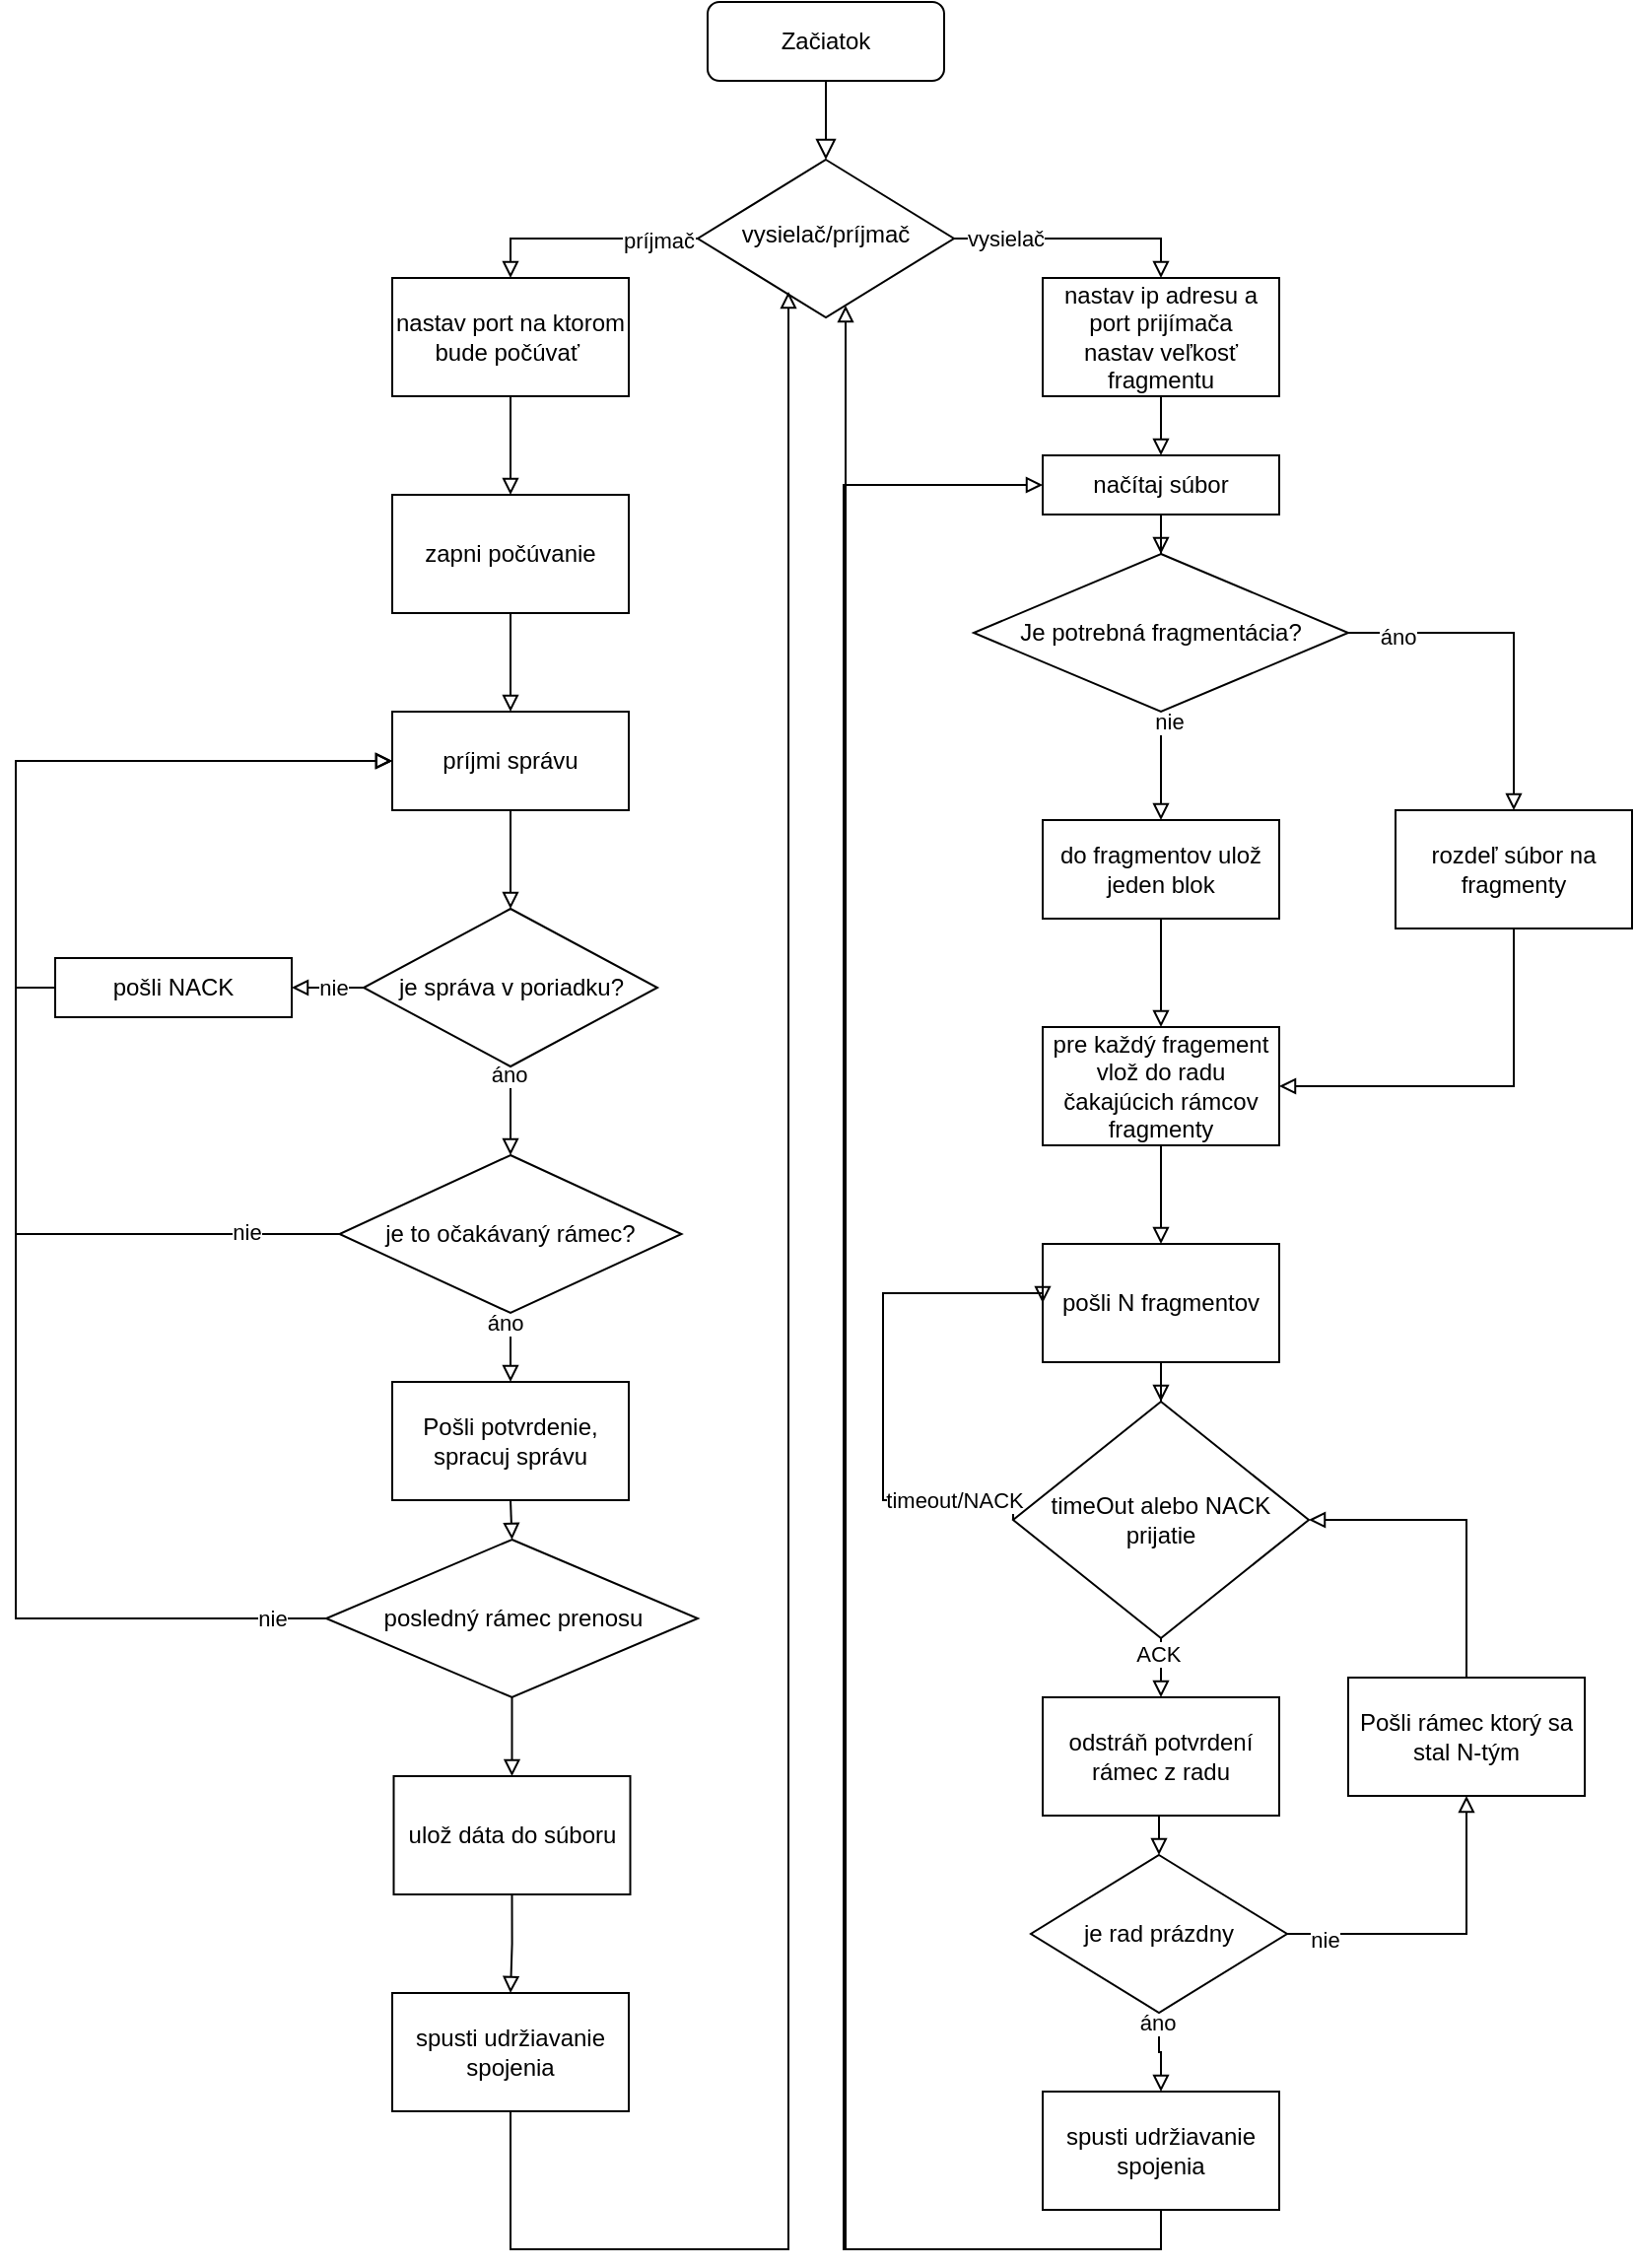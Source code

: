 <mxfile version="15.8.3" type="device"><diagram id="C5RBs43oDa-KdzZeNtuy" name="Page-1"><mxGraphModel dx="2249" dy="798" grid="1" gridSize="10" guides="1" tooltips="1" connect="1" arrows="1" fold="1" page="1" pageScale="1" pageWidth="827" pageHeight="1169" math="0" shadow="0"><root><mxCell id="WIyWlLk6GJQsqaUBKTNV-0"/><mxCell id="WIyWlLk6GJQsqaUBKTNV-1" parent="WIyWlLk6GJQsqaUBKTNV-0"/><mxCell id="WIyWlLk6GJQsqaUBKTNV-2" value="" style="rounded=0;html=1;jettySize=auto;orthogonalLoop=1;fontSize=11;endArrow=block;endFill=0;endSize=8;strokeWidth=1;shadow=0;labelBackgroundColor=none;edgeStyle=orthogonalEdgeStyle;" parent="WIyWlLk6GJQsqaUBKTNV-1" source="WIyWlLk6GJQsqaUBKTNV-3" target="WIyWlLk6GJQsqaUBKTNV-6" edge="1"><mxGeometry relative="1" as="geometry"/></mxCell><mxCell id="WIyWlLk6GJQsqaUBKTNV-3" value="Začiatok" style="rounded=1;whiteSpace=wrap;html=1;fontSize=12;glass=0;strokeWidth=1;shadow=0;" parent="WIyWlLk6GJQsqaUBKTNV-1" vertex="1"><mxGeometry x="281" width="120" height="40" as="geometry"/></mxCell><mxCell id="QELpkBBR4qsPqBrpAhZM-0" style="edgeStyle=orthogonalEdgeStyle;rounded=0;orthogonalLoop=1;jettySize=auto;html=1;entryX=0.5;entryY=0;entryDx=0;entryDy=0;endArrow=block;endFill=0;" edge="1" parent="WIyWlLk6GJQsqaUBKTNV-1" source="WIyWlLk6GJQsqaUBKTNV-6" target="QELpkBBR4qsPqBrpAhZM-4"><mxGeometry relative="1" as="geometry"><mxPoint x="461" y="120" as="targetPoint"/></mxGeometry></mxCell><mxCell id="QELpkBBR4qsPqBrpAhZM-1" value="vysielač" style="edgeLabel;html=1;align=center;verticalAlign=middle;resizable=0;points=[];" vertex="1" connectable="0" parent="QELpkBBR4qsPqBrpAhZM-0"><mxGeometry x="-0.764" y="3" relative="1" as="geometry"><mxPoint x="11" y="3" as="offset"/></mxGeometry></mxCell><mxCell id="QELpkBBR4qsPqBrpAhZM-2" style="edgeStyle=orthogonalEdgeStyle;rounded=0;orthogonalLoop=1;jettySize=auto;html=1;exitX=0;exitY=0.5;exitDx=0;exitDy=0;endArrow=block;endFill=0;entryX=0.5;entryY=0;entryDx=0;entryDy=0;" edge="1" parent="WIyWlLk6GJQsqaUBKTNV-1" source="WIyWlLk6GJQsqaUBKTNV-6" target="QELpkBBR4qsPqBrpAhZM-3"><mxGeometry relative="1" as="geometry"><mxPoint x="161" y="120" as="targetPoint"/></mxGeometry></mxCell><mxCell id="QELpkBBR4qsPqBrpAhZM-7" value="príjmač" style="edgeLabel;html=1;align=center;verticalAlign=middle;resizable=0;points=[];" vertex="1" connectable="0" parent="QELpkBBR4qsPqBrpAhZM-2"><mxGeometry x="-0.64" y="1" relative="1" as="geometry"><mxPoint as="offset"/></mxGeometry></mxCell><mxCell id="WIyWlLk6GJQsqaUBKTNV-6" value="vysielač/príjmač" style="rhombus;whiteSpace=wrap;html=1;shadow=0;fontFamily=Helvetica;fontSize=12;align=center;strokeWidth=1;spacing=6;spacingTop=-4;" parent="WIyWlLk6GJQsqaUBKTNV-1" vertex="1"><mxGeometry x="276" y="80" width="130" height="80" as="geometry"/></mxCell><mxCell id="QELpkBBR4qsPqBrpAhZM-47" style="edgeStyle=orthogonalEdgeStyle;rounded=0;orthogonalLoop=1;jettySize=auto;html=1;exitX=0.5;exitY=1;exitDx=0;exitDy=0;endArrow=block;endFill=0;" edge="1" parent="WIyWlLk6GJQsqaUBKTNV-1" source="QELpkBBR4qsPqBrpAhZM-3" target="QELpkBBR4qsPqBrpAhZM-46"><mxGeometry relative="1" as="geometry"/></mxCell><mxCell id="QELpkBBR4qsPqBrpAhZM-3" value="nastav port na ktorom bude počúvať&amp;nbsp;" style="rounded=0;whiteSpace=wrap;html=1;" vertex="1" parent="WIyWlLk6GJQsqaUBKTNV-1"><mxGeometry x="121" y="140" width="120" height="60" as="geometry"/></mxCell><mxCell id="QELpkBBR4qsPqBrpAhZM-10" style="edgeStyle=orthogonalEdgeStyle;rounded=0;orthogonalLoop=1;jettySize=auto;html=1;exitX=0.5;exitY=1;exitDx=0;exitDy=0;entryX=0.5;entryY=0;entryDx=0;entryDy=0;endArrow=block;endFill=0;" edge="1" parent="WIyWlLk6GJQsqaUBKTNV-1" source="QELpkBBR4qsPqBrpAhZM-4" target="QELpkBBR4qsPqBrpAhZM-9"><mxGeometry relative="1" as="geometry"/></mxCell><mxCell id="QELpkBBR4qsPqBrpAhZM-4" value="nastav ip adresu a port prijímača&lt;br&gt;nastav veľkosť fragmentu" style="rounded=0;whiteSpace=wrap;html=1;" vertex="1" parent="WIyWlLk6GJQsqaUBKTNV-1"><mxGeometry x="451" y="140" width="120" height="60" as="geometry"/></mxCell><mxCell id="QELpkBBR4qsPqBrpAhZM-14" style="edgeStyle=orthogonalEdgeStyle;rounded=0;orthogonalLoop=1;jettySize=auto;html=1;exitX=0.5;exitY=1;exitDx=0;exitDy=0;endArrow=block;endFill=0;" edge="1" parent="WIyWlLk6GJQsqaUBKTNV-1" source="QELpkBBR4qsPqBrpAhZM-9" target="QELpkBBR4qsPqBrpAhZM-13"><mxGeometry relative="1" as="geometry"/></mxCell><mxCell id="QELpkBBR4qsPqBrpAhZM-9" value="načítaj súbor" style="rounded=0;whiteSpace=wrap;html=1;" vertex="1" parent="WIyWlLk6GJQsqaUBKTNV-1"><mxGeometry x="451" y="230" width="120" height="30" as="geometry"/></mxCell><mxCell id="QELpkBBR4qsPqBrpAhZM-15" style="edgeStyle=orthogonalEdgeStyle;rounded=0;orthogonalLoop=1;jettySize=auto;html=1;exitX=0.5;exitY=1;exitDx=0;exitDy=0;endArrow=block;endFill=0;" edge="1" parent="WIyWlLk6GJQsqaUBKTNV-1" source="QELpkBBR4qsPqBrpAhZM-13" target="QELpkBBR4qsPqBrpAhZM-22"><mxGeometry relative="1" as="geometry"><mxPoint x="510" y="540" as="targetPoint"/></mxGeometry></mxCell><mxCell id="QELpkBBR4qsPqBrpAhZM-16" value="nie" style="edgeLabel;html=1;align=center;verticalAlign=middle;resizable=0;points=[];" vertex="1" connectable="0" parent="QELpkBBR4qsPqBrpAhZM-15"><mxGeometry x="-0.838" y="4" relative="1" as="geometry"><mxPoint as="offset"/></mxGeometry></mxCell><mxCell id="QELpkBBR4qsPqBrpAhZM-18" style="edgeStyle=orthogonalEdgeStyle;rounded=0;orthogonalLoop=1;jettySize=auto;html=1;exitX=1;exitY=0.5;exitDx=0;exitDy=0;endArrow=block;endFill=0;entryX=0.5;entryY=0;entryDx=0;entryDy=0;" edge="1" parent="WIyWlLk6GJQsqaUBKTNV-1" source="QELpkBBR4qsPqBrpAhZM-13" target="QELpkBBR4qsPqBrpAhZM-19"><mxGeometry relative="1" as="geometry"><mxPoint x="720" y="400" as="targetPoint"/></mxGeometry></mxCell><mxCell id="QELpkBBR4qsPqBrpAhZM-20" value="áno" style="edgeLabel;html=1;align=center;verticalAlign=middle;resizable=0;points=[];" vertex="1" connectable="0" parent="QELpkBBR4qsPqBrpAhZM-18"><mxGeometry x="-0.714" y="-2" relative="1" as="geometry"><mxPoint as="offset"/></mxGeometry></mxCell><mxCell id="QELpkBBR4qsPqBrpAhZM-13" value="Je potrebná fragmentácia?" style="rhombus;whiteSpace=wrap;html=1;" vertex="1" parent="WIyWlLk6GJQsqaUBKTNV-1"><mxGeometry x="416" y="280" width="190" height="80" as="geometry"/></mxCell><mxCell id="QELpkBBR4qsPqBrpAhZM-24" style="edgeStyle=orthogonalEdgeStyle;rounded=0;orthogonalLoop=1;jettySize=auto;html=1;exitX=0.5;exitY=1;exitDx=0;exitDy=0;endArrow=block;endFill=0;" edge="1" parent="WIyWlLk6GJQsqaUBKTNV-1" source="QELpkBBR4qsPqBrpAhZM-17" target="QELpkBBR4qsPqBrpAhZM-25"><mxGeometry relative="1" as="geometry"><mxPoint x="510" y="625" as="targetPoint"/></mxGeometry></mxCell><mxCell id="QELpkBBR4qsPqBrpAhZM-17" value="pre každý fragement&lt;br&gt;vlož do radu čakajúcich rámcov fragmenty" style="rounded=0;whiteSpace=wrap;html=1;" vertex="1" parent="WIyWlLk6GJQsqaUBKTNV-1"><mxGeometry x="451" y="520" width="120" height="60" as="geometry"/></mxCell><mxCell id="QELpkBBR4qsPqBrpAhZM-21" style="edgeStyle=orthogonalEdgeStyle;rounded=0;orthogonalLoop=1;jettySize=auto;html=1;exitX=0.5;exitY=1;exitDx=0;exitDy=0;entryX=1;entryY=0.5;entryDx=0;entryDy=0;endArrow=block;endFill=0;" edge="1" parent="WIyWlLk6GJQsqaUBKTNV-1" source="QELpkBBR4qsPqBrpAhZM-19" target="QELpkBBR4qsPqBrpAhZM-17"><mxGeometry relative="1" as="geometry"/></mxCell><mxCell id="QELpkBBR4qsPqBrpAhZM-19" value="rozdeľ súbor na fragmenty" style="rounded=0;whiteSpace=wrap;html=1;" vertex="1" parent="WIyWlLk6GJQsqaUBKTNV-1"><mxGeometry x="630" y="410" width="120" height="60" as="geometry"/></mxCell><mxCell id="QELpkBBR4qsPqBrpAhZM-23" style="edgeStyle=orthogonalEdgeStyle;rounded=0;orthogonalLoop=1;jettySize=auto;html=1;endArrow=block;endFill=0;" edge="1" parent="WIyWlLk6GJQsqaUBKTNV-1" source="QELpkBBR4qsPqBrpAhZM-22" target="QELpkBBR4qsPqBrpAhZM-17"><mxGeometry relative="1" as="geometry"/></mxCell><mxCell id="QELpkBBR4qsPqBrpAhZM-22" value="do fragmentov ulož jeden blok" style="rounded=0;whiteSpace=wrap;html=1;" vertex="1" parent="WIyWlLk6GJQsqaUBKTNV-1"><mxGeometry x="451" y="415" width="120" height="50" as="geometry"/></mxCell><mxCell id="QELpkBBR4qsPqBrpAhZM-26" style="edgeStyle=orthogonalEdgeStyle;rounded=0;orthogonalLoop=1;jettySize=auto;html=1;exitX=0.5;exitY=1;exitDx=0;exitDy=0;endArrow=block;endFill=0;" edge="1" parent="WIyWlLk6GJQsqaUBKTNV-1" source="QELpkBBR4qsPqBrpAhZM-25" target="QELpkBBR4qsPqBrpAhZM-27"><mxGeometry relative="1" as="geometry"><mxPoint x="510" y="745" as="targetPoint"/></mxGeometry></mxCell><mxCell id="QELpkBBR4qsPqBrpAhZM-25" value="pošli N fragmentov" style="rounded=0;whiteSpace=wrap;html=1;" vertex="1" parent="WIyWlLk6GJQsqaUBKTNV-1"><mxGeometry x="451" y="630" width="120" height="60" as="geometry"/></mxCell><mxCell id="QELpkBBR4qsPqBrpAhZM-28" style="edgeStyle=orthogonalEdgeStyle;rounded=0;orthogonalLoop=1;jettySize=auto;html=1;exitX=0;exitY=0.5;exitDx=0;exitDy=0;entryX=0;entryY=0.5;entryDx=0;entryDy=0;endArrow=block;endFill=0;" edge="1" parent="WIyWlLk6GJQsqaUBKTNV-1" source="QELpkBBR4qsPqBrpAhZM-27" target="QELpkBBR4qsPqBrpAhZM-25"><mxGeometry relative="1" as="geometry"><Array as="points"><mxPoint x="436" y="760"/><mxPoint x="370" y="760"/><mxPoint x="370" y="655"/><mxPoint x="451" y="655"/></Array></mxGeometry></mxCell><mxCell id="QELpkBBR4qsPqBrpAhZM-29" value="timeout/NACK" style="edgeLabel;html=1;align=center;verticalAlign=middle;resizable=0;points=[];" vertex="1" connectable="0" parent="QELpkBBR4qsPqBrpAhZM-28"><mxGeometry x="-0.864" y="-3" relative="1" as="geometry"><mxPoint x="-22" y="3" as="offset"/></mxGeometry></mxCell><mxCell id="QELpkBBR4qsPqBrpAhZM-30" style="edgeStyle=orthogonalEdgeStyle;rounded=0;orthogonalLoop=1;jettySize=auto;html=1;exitX=0.5;exitY=1;exitDx=0;exitDy=0;endArrow=block;endFill=0;" edge="1" parent="WIyWlLk6GJQsqaUBKTNV-1" source="QELpkBBR4qsPqBrpAhZM-27" target="QELpkBBR4qsPqBrpAhZM-32"><mxGeometry relative="1" as="geometry"><mxPoint x="510" y="905" as="targetPoint"/></mxGeometry></mxCell><mxCell id="QELpkBBR4qsPqBrpAhZM-31" value="ACK&amp;nbsp;" style="edgeLabel;html=1;align=center;verticalAlign=middle;resizable=0;points=[];" vertex="1" connectable="0" parent="QELpkBBR4qsPqBrpAhZM-30"><mxGeometry x="-0.709" relative="1" as="geometry"><mxPoint as="offset"/></mxGeometry></mxCell><mxCell id="QELpkBBR4qsPqBrpAhZM-27" value="timeOut alebo NACK&lt;br&gt;prijatie" style="rhombus;whiteSpace=wrap;html=1;" vertex="1" parent="WIyWlLk6GJQsqaUBKTNV-1"><mxGeometry x="436" y="710" width="150" height="120" as="geometry"/></mxCell><mxCell id="QELpkBBR4qsPqBrpAhZM-37" style="edgeStyle=orthogonalEdgeStyle;rounded=0;orthogonalLoop=1;jettySize=auto;html=1;exitX=0.5;exitY=1;exitDx=0;exitDy=0;entryX=0.5;entryY=0;entryDx=0;entryDy=0;endArrow=block;endFill=0;" edge="1" parent="WIyWlLk6GJQsqaUBKTNV-1" source="QELpkBBR4qsPqBrpAhZM-32" target="QELpkBBR4qsPqBrpAhZM-36"><mxGeometry relative="1" as="geometry"/></mxCell><mxCell id="QELpkBBR4qsPqBrpAhZM-32" value="odstráň potvrdení rámec z radu" style="rounded=0;whiteSpace=wrap;html=1;" vertex="1" parent="WIyWlLk6GJQsqaUBKTNV-1"><mxGeometry x="451" y="860" width="120" height="60" as="geometry"/></mxCell><mxCell id="QELpkBBR4qsPqBrpAhZM-35" style="edgeStyle=orthogonalEdgeStyle;rounded=0;orthogonalLoop=1;jettySize=auto;html=1;exitX=0.5;exitY=0;exitDx=0;exitDy=0;entryX=1;entryY=0.5;entryDx=0;entryDy=0;endArrow=block;endFill=0;" edge="1" parent="WIyWlLk6GJQsqaUBKTNV-1" source="QELpkBBR4qsPqBrpAhZM-33" target="QELpkBBR4qsPqBrpAhZM-27"><mxGeometry relative="1" as="geometry"/></mxCell><mxCell id="QELpkBBR4qsPqBrpAhZM-33" value="Pošli rámec ktorý sa stal N-tým" style="rounded=0;whiteSpace=wrap;html=1;" vertex="1" parent="WIyWlLk6GJQsqaUBKTNV-1"><mxGeometry x="606" y="850" width="120" height="60" as="geometry"/></mxCell><mxCell id="QELpkBBR4qsPqBrpAhZM-38" style="edgeStyle=orthogonalEdgeStyle;rounded=0;orthogonalLoop=1;jettySize=auto;html=1;exitX=1;exitY=0.5;exitDx=0;exitDy=0;endArrow=block;endFill=0;entryX=0.5;entryY=1;entryDx=0;entryDy=0;" edge="1" parent="WIyWlLk6GJQsqaUBKTNV-1" source="QELpkBBR4qsPqBrpAhZM-36" target="QELpkBBR4qsPqBrpAhZM-33"><mxGeometry relative="1" as="geometry"><mxPoint x="666" y="900" as="targetPoint"/></mxGeometry></mxCell><mxCell id="QELpkBBR4qsPqBrpAhZM-39" value="nie" style="edgeLabel;html=1;align=center;verticalAlign=middle;resizable=0;points=[];" vertex="1" connectable="0" parent="QELpkBBR4qsPqBrpAhZM-38"><mxGeometry x="-0.765" y="-3" relative="1" as="geometry"><mxPoint as="offset"/></mxGeometry></mxCell><mxCell id="QELpkBBR4qsPqBrpAhZM-40" style="edgeStyle=orthogonalEdgeStyle;rounded=0;orthogonalLoop=1;jettySize=auto;html=1;exitX=0.5;exitY=1;exitDx=0;exitDy=0;endArrow=block;endFill=0;" edge="1" parent="WIyWlLk6GJQsqaUBKTNV-1" source="QELpkBBR4qsPqBrpAhZM-36" target="QELpkBBR4qsPqBrpAhZM-41"><mxGeometry relative="1" as="geometry"><mxPoint x="511" y="1075" as="targetPoint"/></mxGeometry></mxCell><mxCell id="QELpkBBR4qsPqBrpAhZM-43" value="áno" style="edgeLabel;html=1;align=center;verticalAlign=middle;resizable=0;points=[];" vertex="1" connectable="0" parent="QELpkBBR4qsPqBrpAhZM-40"><mxGeometry x="-0.759" y="-1" relative="1" as="geometry"><mxPoint as="offset"/></mxGeometry></mxCell><mxCell id="QELpkBBR4qsPqBrpAhZM-36" value="je rad prázdny" style="rhombus;whiteSpace=wrap;html=1;" vertex="1" parent="WIyWlLk6GJQsqaUBKTNV-1"><mxGeometry x="445" y="940" width="130" height="80" as="geometry"/></mxCell><mxCell id="QELpkBBR4qsPqBrpAhZM-68" style="edgeStyle=orthogonalEdgeStyle;rounded=0;orthogonalLoop=1;jettySize=auto;html=1;exitX=0.5;exitY=1;exitDx=0;exitDy=0;endArrow=block;endFill=0;entryX=0.577;entryY=0.925;entryDx=0;entryDy=0;entryPerimeter=0;" edge="1" parent="WIyWlLk6GJQsqaUBKTNV-1" source="QELpkBBR4qsPqBrpAhZM-41" target="WIyWlLk6GJQsqaUBKTNV-6"><mxGeometry relative="1" as="geometry"><mxPoint x="359" y="240" as="targetPoint"/></mxGeometry></mxCell><mxCell id="QELpkBBR4qsPqBrpAhZM-69" style="edgeStyle=orthogonalEdgeStyle;rounded=0;orthogonalLoop=1;jettySize=auto;html=1;exitX=0.5;exitY=1;exitDx=0;exitDy=0;endArrow=block;endFill=0;" edge="1" parent="WIyWlLk6GJQsqaUBKTNV-1" source="QELpkBBR4qsPqBrpAhZM-41" target="QELpkBBR4qsPqBrpAhZM-9"><mxGeometry relative="1" as="geometry"><mxPoint x="410" y="280" as="targetPoint"/><Array as="points"><mxPoint x="511" y="1140"/><mxPoint x="350" y="1140"/><mxPoint x="350" y="245"/></Array></mxGeometry></mxCell><mxCell id="QELpkBBR4qsPqBrpAhZM-41" value="spusti udržiavanie spojenia" style="rounded=0;whiteSpace=wrap;html=1;" vertex="1" parent="WIyWlLk6GJQsqaUBKTNV-1"><mxGeometry x="451" y="1060" width="120" height="60" as="geometry"/></mxCell><mxCell id="QELpkBBR4qsPqBrpAhZM-45" style="edgeStyle=orthogonalEdgeStyle;rounded=0;orthogonalLoop=1;jettySize=auto;html=1;exitX=0.5;exitY=1;exitDx=0;exitDy=0;endArrow=block;endFill=0;" edge="1" parent="WIyWlLk6GJQsqaUBKTNV-1" source="QELpkBBR4qsPqBrpAhZM-9" target="QELpkBBR4qsPqBrpAhZM-9"><mxGeometry relative="1" as="geometry"/></mxCell><mxCell id="QELpkBBR4qsPqBrpAhZM-48" style="edgeStyle=orthogonalEdgeStyle;rounded=0;orthogonalLoop=1;jettySize=auto;html=1;exitX=0.5;exitY=1;exitDx=0;exitDy=0;endArrow=block;endFill=0;entryX=0.5;entryY=0;entryDx=0;entryDy=0;" edge="1" parent="WIyWlLk6GJQsqaUBKTNV-1" source="QELpkBBR4qsPqBrpAhZM-46" target="QELpkBBR4qsPqBrpAhZM-50"><mxGeometry relative="1" as="geometry"><mxPoint x="171.5" y="380" as="targetPoint"/></mxGeometry></mxCell><mxCell id="QELpkBBR4qsPqBrpAhZM-46" value="zapni počúvanie" style="rounded=0;whiteSpace=wrap;html=1;" vertex="1" parent="WIyWlLk6GJQsqaUBKTNV-1"><mxGeometry x="121" y="250" width="120" height="60" as="geometry"/></mxCell><mxCell id="QELpkBBR4qsPqBrpAhZM-51" style="edgeStyle=orthogonalEdgeStyle;rounded=0;orthogonalLoop=1;jettySize=auto;html=1;exitX=0.5;exitY=1;exitDx=0;exitDy=0;endArrow=block;endFill=0;" edge="1" parent="WIyWlLk6GJQsqaUBKTNV-1" source="QELpkBBR4qsPqBrpAhZM-50" target="QELpkBBR4qsPqBrpAhZM-52"><mxGeometry relative="1" as="geometry"><mxPoint x="181" y="500" as="targetPoint"/></mxGeometry></mxCell><mxCell id="QELpkBBR4qsPqBrpAhZM-50" value="príjmi správu" style="rounded=0;whiteSpace=wrap;html=1;" vertex="1" parent="WIyWlLk6GJQsqaUBKTNV-1"><mxGeometry x="121" y="360" width="120" height="50" as="geometry"/></mxCell><mxCell id="QELpkBBR4qsPqBrpAhZM-53" style="edgeStyle=orthogonalEdgeStyle;rounded=0;orthogonalLoop=1;jettySize=auto;html=1;exitX=0;exitY=0.5;exitDx=0;exitDy=0;endArrow=block;endFill=0;" edge="1" parent="WIyWlLk6GJQsqaUBKTNV-1" source="QELpkBBR4qsPqBrpAhZM-52" target="QELpkBBR4qsPqBrpAhZM-54"><mxGeometry relative="1" as="geometry"><mxPoint x="70" y="500" as="targetPoint"/></mxGeometry></mxCell><mxCell id="QELpkBBR4qsPqBrpAhZM-56" value="nie" style="edgeLabel;html=1;align=center;verticalAlign=middle;resizable=0;points=[];" vertex="1" connectable="0" parent="QELpkBBR4qsPqBrpAhZM-53"><mxGeometry x="-0.7" y="1" relative="1" as="geometry"><mxPoint x="-9" y="-1" as="offset"/></mxGeometry></mxCell><mxCell id="QELpkBBR4qsPqBrpAhZM-57" style="edgeStyle=orthogonalEdgeStyle;rounded=0;orthogonalLoop=1;jettySize=auto;html=1;exitX=0.5;exitY=1;exitDx=0;exitDy=0;endArrow=block;endFill=0;entryX=0.5;entryY=0;entryDx=0;entryDy=0;" edge="1" parent="WIyWlLk6GJQsqaUBKTNV-1" source="QELpkBBR4qsPqBrpAhZM-52" target="QELpkBBR4qsPqBrpAhZM-59"><mxGeometry relative="1" as="geometry"><mxPoint x="181" y="570" as="targetPoint"/></mxGeometry></mxCell><mxCell id="QELpkBBR4qsPqBrpAhZM-63" value="áno" style="edgeLabel;html=1;align=center;verticalAlign=middle;resizable=0;points=[];" vertex="1" connectable="0" parent="QELpkBBR4qsPqBrpAhZM-57"><mxGeometry x="-0.824" y="-1" relative="1" as="geometry"><mxPoint as="offset"/></mxGeometry></mxCell><mxCell id="QELpkBBR4qsPqBrpAhZM-52" value="je správa v poriadku?" style="rhombus;whiteSpace=wrap;html=1;" vertex="1" parent="WIyWlLk6GJQsqaUBKTNV-1"><mxGeometry x="106.5" y="460" width="149" height="80" as="geometry"/></mxCell><mxCell id="QELpkBBR4qsPqBrpAhZM-55" style="edgeStyle=orthogonalEdgeStyle;rounded=0;orthogonalLoop=1;jettySize=auto;html=1;exitX=0;exitY=0.5;exitDx=0;exitDy=0;entryX=0;entryY=0.5;entryDx=0;entryDy=0;endArrow=block;endFill=0;" edge="1" parent="WIyWlLk6GJQsqaUBKTNV-1" source="QELpkBBR4qsPqBrpAhZM-54" target="QELpkBBR4qsPqBrpAhZM-50"><mxGeometry relative="1" as="geometry"/></mxCell><mxCell id="QELpkBBR4qsPqBrpAhZM-54" value="pošli NACK" style="rounded=0;whiteSpace=wrap;html=1;" vertex="1" parent="WIyWlLk6GJQsqaUBKTNV-1"><mxGeometry x="-50" y="485" width="120" height="30" as="geometry"/></mxCell><mxCell id="QELpkBBR4qsPqBrpAhZM-60" style="edgeStyle=orthogonalEdgeStyle;rounded=0;orthogonalLoop=1;jettySize=auto;html=1;exitX=0;exitY=0.5;exitDx=0;exitDy=0;entryX=0;entryY=0.5;entryDx=0;entryDy=0;endArrow=block;endFill=0;" edge="1" parent="WIyWlLk6GJQsqaUBKTNV-1" source="QELpkBBR4qsPqBrpAhZM-59" target="QELpkBBR4qsPqBrpAhZM-50"><mxGeometry relative="1" as="geometry"><Array as="points"><mxPoint x="-70" y="625"/><mxPoint x="-70" y="385"/></Array></mxGeometry></mxCell><mxCell id="QELpkBBR4qsPqBrpAhZM-61" value="nie" style="edgeLabel;html=1;align=center;verticalAlign=middle;resizable=0;points=[];" vertex="1" connectable="0" parent="QELpkBBR4qsPqBrpAhZM-60"><mxGeometry x="-0.838" y="-1" relative="1" as="geometry"><mxPoint as="offset"/></mxGeometry></mxCell><mxCell id="QELpkBBR4qsPqBrpAhZM-62" style="edgeStyle=orthogonalEdgeStyle;rounded=0;orthogonalLoop=1;jettySize=auto;html=1;exitX=0.5;exitY=1;exitDx=0;exitDy=0;endArrow=block;endFill=0;" edge="1" parent="WIyWlLk6GJQsqaUBKTNV-1" source="QELpkBBR4qsPqBrpAhZM-59" target="QELpkBBR4qsPqBrpAhZM-65"><mxGeometry relative="1" as="geometry"><mxPoint x="181" y="730" as="targetPoint"/></mxGeometry></mxCell><mxCell id="QELpkBBR4qsPqBrpAhZM-64" value="áno" style="edgeLabel;html=1;align=center;verticalAlign=middle;resizable=0;points=[];" vertex="1" connectable="0" parent="QELpkBBR4qsPqBrpAhZM-62"><mxGeometry x="-0.807" y="-3" relative="1" as="geometry"><mxPoint as="offset"/></mxGeometry></mxCell><mxCell id="QELpkBBR4qsPqBrpAhZM-59" value="je to očakávaný rámec?" style="rhombus;whiteSpace=wrap;html=1;" vertex="1" parent="WIyWlLk6GJQsqaUBKTNV-1"><mxGeometry x="94.25" y="585" width="173.5" height="80" as="geometry"/></mxCell><mxCell id="QELpkBBR4qsPqBrpAhZM-74" style="edgeStyle=orthogonalEdgeStyle;rounded=0;orthogonalLoop=1;jettySize=auto;html=1;exitX=0.5;exitY=1;exitDx=0;exitDy=0;entryX=0.5;entryY=0;entryDx=0;entryDy=0;endArrow=block;endFill=0;" edge="1" parent="WIyWlLk6GJQsqaUBKTNV-1" source="QELpkBBR4qsPqBrpAhZM-65" target="QELpkBBR4qsPqBrpAhZM-71"><mxGeometry relative="1" as="geometry"/></mxCell><mxCell id="QELpkBBR4qsPqBrpAhZM-65" value="Pošli potvrdenie, spracuj správu" style="rounded=0;whiteSpace=wrap;html=1;" vertex="1" parent="WIyWlLk6GJQsqaUBKTNV-1"><mxGeometry x="121" y="700" width="120" height="60" as="geometry"/></mxCell><mxCell id="QELpkBBR4qsPqBrpAhZM-72" style="edgeStyle=orthogonalEdgeStyle;rounded=0;orthogonalLoop=1;jettySize=auto;html=1;entryX=0;entryY=0.5;entryDx=0;entryDy=0;endArrow=block;endFill=0;" edge="1" parent="WIyWlLk6GJQsqaUBKTNV-1" source="QELpkBBR4qsPqBrpAhZM-71" target="QELpkBBR4qsPqBrpAhZM-50"><mxGeometry relative="1" as="geometry"><Array as="points"><mxPoint x="-70" y="820"/><mxPoint x="-70" y="385"/></Array></mxGeometry></mxCell><mxCell id="QELpkBBR4qsPqBrpAhZM-73" value="nie" style="edgeLabel;html=1;align=center;verticalAlign=middle;resizable=0;points=[];" vertex="1" connectable="0" parent="QELpkBBR4qsPqBrpAhZM-72"><mxGeometry x="-0.866" relative="1" as="geometry"><mxPoint x="25" as="offset"/></mxGeometry></mxCell><mxCell id="QELpkBBR4qsPqBrpAhZM-75" style="edgeStyle=orthogonalEdgeStyle;rounded=0;orthogonalLoop=1;jettySize=auto;html=1;exitX=0.5;exitY=1;exitDx=0;exitDy=0;endArrow=block;endFill=0;" edge="1" parent="WIyWlLk6GJQsqaUBKTNV-1" source="QELpkBBR4qsPqBrpAhZM-71" target="QELpkBBR4qsPqBrpAhZM-76"><mxGeometry relative="1" as="geometry"><mxPoint x="182" y="910" as="targetPoint"/></mxGeometry></mxCell><mxCell id="QELpkBBR4qsPqBrpAhZM-71" value="posledný rámec prenosu" style="rhombus;whiteSpace=wrap;html=1;" vertex="1" parent="WIyWlLk6GJQsqaUBKTNV-1"><mxGeometry x="87.5" y="780" width="188.5" height="80" as="geometry"/></mxCell><mxCell id="QELpkBBR4qsPqBrpAhZM-77" style="edgeStyle=orthogonalEdgeStyle;rounded=0;orthogonalLoop=1;jettySize=auto;html=1;exitX=0.5;exitY=1;exitDx=0;exitDy=0;endArrow=block;endFill=0;entryX=0.5;entryY=0;entryDx=0;entryDy=0;" edge="1" parent="WIyWlLk6GJQsqaUBKTNV-1" source="QELpkBBR4qsPqBrpAhZM-76" target="QELpkBBR4qsPqBrpAhZM-78"><mxGeometry relative="1" as="geometry"><mxPoint x="182" y="990" as="targetPoint"/></mxGeometry></mxCell><mxCell id="QELpkBBR4qsPqBrpAhZM-76" value="ulož dáta do súboru" style="rounded=0;whiteSpace=wrap;html=1;" vertex="1" parent="WIyWlLk6GJQsqaUBKTNV-1"><mxGeometry x="121.75" y="900" width="120" height="60" as="geometry"/></mxCell><mxCell id="QELpkBBR4qsPqBrpAhZM-79" style="edgeStyle=orthogonalEdgeStyle;rounded=0;orthogonalLoop=1;jettySize=auto;html=1;exitX=0.5;exitY=1;exitDx=0;exitDy=0;entryX=0.354;entryY=0.838;entryDx=0;entryDy=0;entryPerimeter=0;endArrow=block;endFill=0;" edge="1" parent="WIyWlLk6GJQsqaUBKTNV-1" source="QELpkBBR4qsPqBrpAhZM-78" target="WIyWlLk6GJQsqaUBKTNV-6"><mxGeometry relative="1" as="geometry"><Array as="points"><mxPoint x="181" y="1140"/><mxPoint x="322" y="1140"/></Array></mxGeometry></mxCell><mxCell id="QELpkBBR4qsPqBrpAhZM-78" value="spusti udržiavanie spojenia" style="rounded=0;whiteSpace=wrap;html=1;" vertex="1" parent="WIyWlLk6GJQsqaUBKTNV-1"><mxGeometry x="121" y="1010" width="120" height="60" as="geometry"/></mxCell></root></mxGraphModel></diagram></mxfile>
